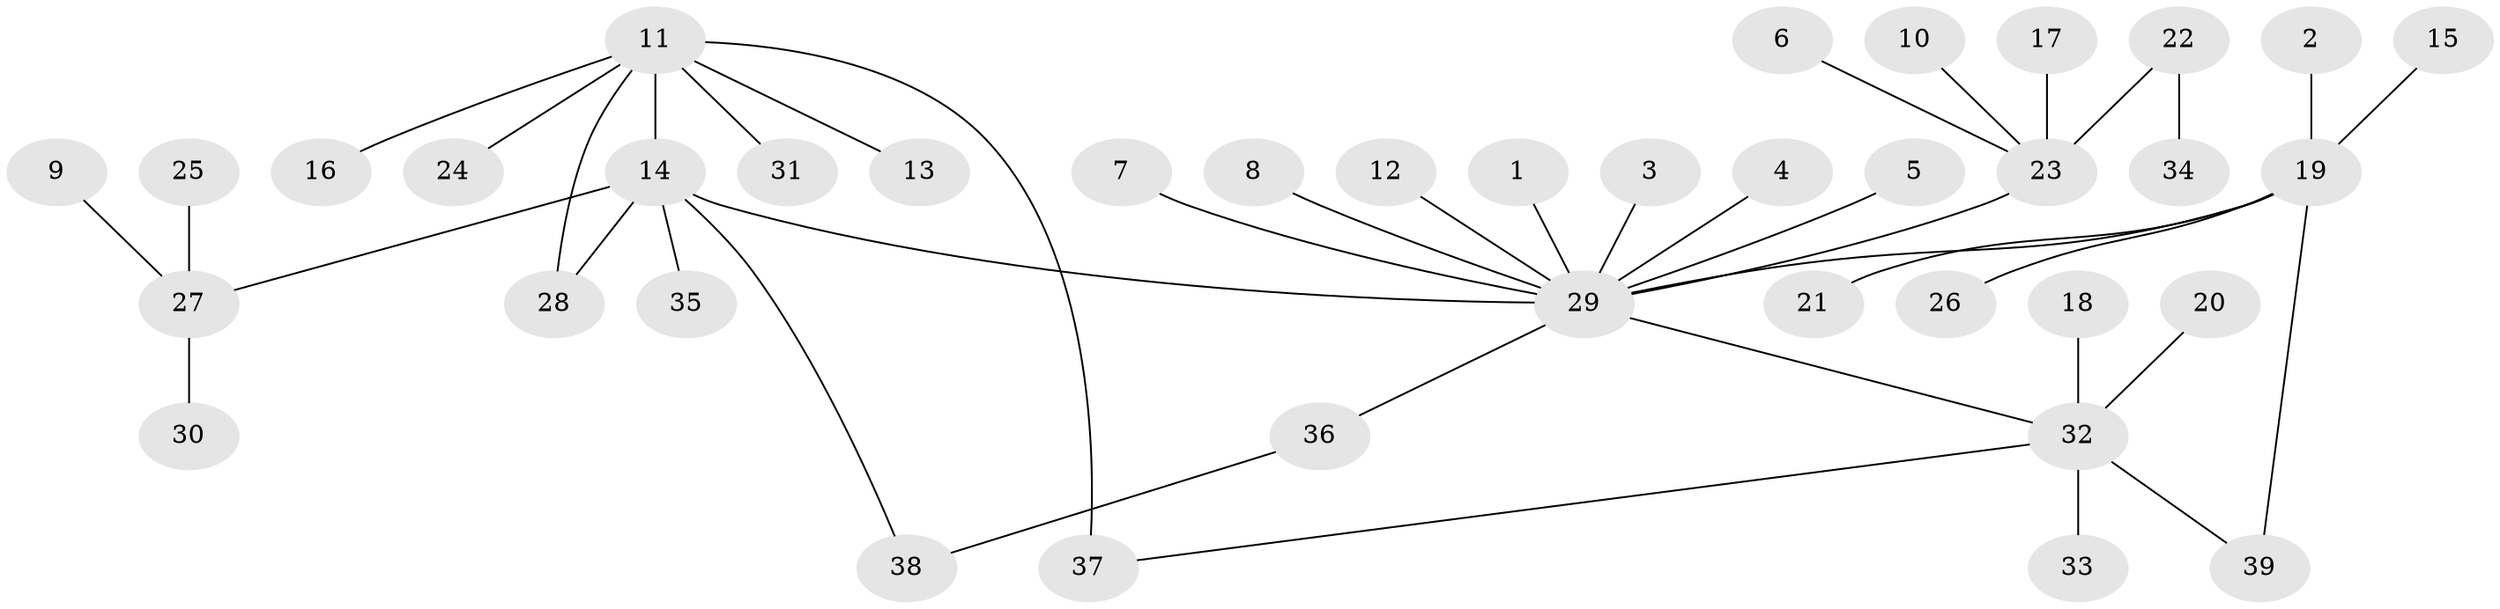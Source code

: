 // original degree distribution, {8: 0.038461538461538464, 14: 0.01282051282051282, 3: 0.05128205128205128, 9: 0.01282051282051282, 1: 0.6410256410256411, 2: 0.1794871794871795, 4: 0.038461538461538464, 7: 0.01282051282051282, 6: 0.01282051282051282}
// Generated by graph-tools (version 1.1) at 2025/01/03/09/25 03:01:53]
// undirected, 39 vertices, 42 edges
graph export_dot {
graph [start="1"]
  node [color=gray90,style=filled];
  1;
  2;
  3;
  4;
  5;
  6;
  7;
  8;
  9;
  10;
  11;
  12;
  13;
  14;
  15;
  16;
  17;
  18;
  19;
  20;
  21;
  22;
  23;
  24;
  25;
  26;
  27;
  28;
  29;
  30;
  31;
  32;
  33;
  34;
  35;
  36;
  37;
  38;
  39;
  1 -- 29 [weight=1.0];
  2 -- 19 [weight=1.0];
  3 -- 29 [weight=1.0];
  4 -- 29 [weight=1.0];
  5 -- 29 [weight=1.0];
  6 -- 23 [weight=1.0];
  7 -- 29 [weight=1.0];
  8 -- 29 [weight=1.0];
  9 -- 27 [weight=1.0];
  10 -- 23 [weight=1.0];
  11 -- 13 [weight=1.0];
  11 -- 14 [weight=1.0];
  11 -- 16 [weight=1.0];
  11 -- 24 [weight=1.0];
  11 -- 28 [weight=1.0];
  11 -- 31 [weight=1.0];
  11 -- 37 [weight=1.0];
  12 -- 29 [weight=1.0];
  14 -- 27 [weight=1.0];
  14 -- 28 [weight=1.0];
  14 -- 29 [weight=1.0];
  14 -- 35 [weight=1.0];
  14 -- 38 [weight=1.0];
  15 -- 19 [weight=1.0];
  17 -- 23 [weight=1.0];
  18 -- 32 [weight=1.0];
  19 -- 21 [weight=1.0];
  19 -- 26 [weight=1.0];
  19 -- 29 [weight=1.0];
  19 -- 39 [weight=1.0];
  20 -- 32 [weight=1.0];
  22 -- 23 [weight=1.0];
  22 -- 34 [weight=1.0];
  23 -- 29 [weight=1.0];
  25 -- 27 [weight=1.0];
  27 -- 30 [weight=1.0];
  29 -- 32 [weight=1.0];
  29 -- 36 [weight=1.0];
  32 -- 33 [weight=1.0];
  32 -- 37 [weight=1.0];
  32 -- 39 [weight=1.0];
  36 -- 38 [weight=1.0];
}
